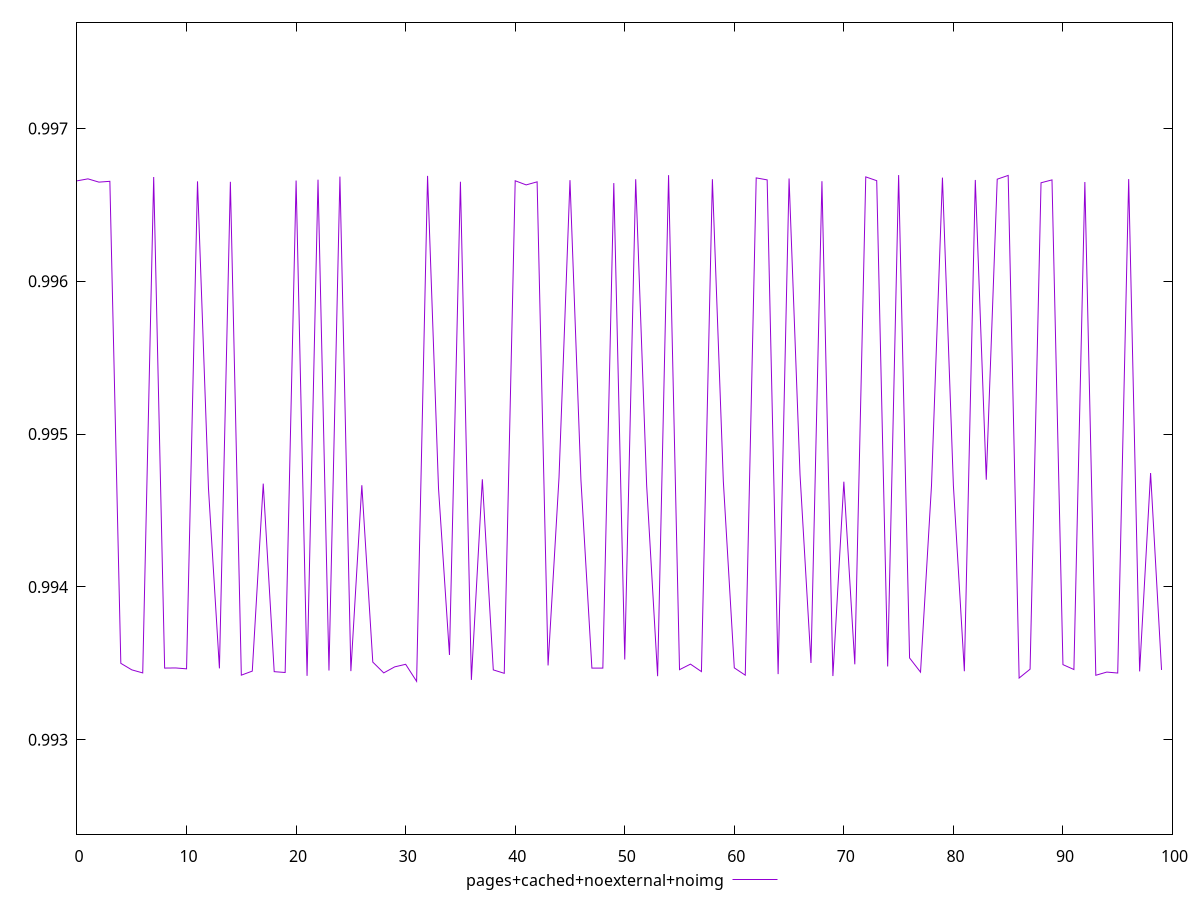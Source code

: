 $_pagesCachedNoexternalNoimg <<EOF
0.9966575960881234
0.9966707031736972
0.9966492563472706
0.9966545543799677
0.9934999261492544
0.9934572554553331
0.9934370552161329
0.9966828774892382
0.993468719027585
0.993469634140555
0.9934638596429461
0.9966542966621936
0.994645333851389
0.9934667967351338
0.9966511227320809
0.9934224190100629
0.9934489850973636
0.9946758620753855
0.9934452993374632
0.9934398245228415
0.9966594612481003
0.9934179872155042
0.9966650737814382
0.993452823504134
0.9966853400714779
0.9934489404248861
0.9946655336113257
0.9935080668814047
0.9934372297470029
0.9934767256168087
0.9934934722179931
0.9933819951670377
0.9966901204895253
0.9946450011098827
0.9935543260875191
0.9966517219387518
0.9933914538064441
0.9947044667701097
0.9934569123891518
0.9934345544188492
0.9966581717289116
0.9966311189196471
0.9966511314010891
0.9934861178355444
0.9947176311989636
0.996662361339711
0.9946996566488349
0.9934685074986979
0.9934684707865833
0.9966430556405923
0.9935247690979225
0.9966683892036908
0.9946634422631411
0.9934157678958213
0.996694735955037
0.9934583020792482
0.9934946429041321
0.9934458242112021
0.9966684831236177
0.9946901267675742
0.9934701672594406
0.9934223434656869
0.9966769657267688
0.9966639565798918
0.993429248867508
0.996673227344125
0.9947353942329357
0.9935021856178052
0.9966554010650348
0.9934164579187525
0.9946886253889637
0.9934935306250505
0.9966835403336943
0.9966586456044764
0.9934794691964124
0.9966953187287005
0.9935349554030932
0.9934421152893795
0.9946618142454944
0.996678784222717
0.9946628086818362
0.9934481949761228
0.9966633514051817
0.9947016142453036
0.9966684453399712
0.9966931342830077
0.993403593182947
0.9934615960772462
0.9966449896476518
0.996663831228846
0.9934914015807985
0.9934593249618198
0.996649878559775
0.9934216257637596
0.993442576355531
0.9934363684625531
0.9966693434266534
0.9934469798809608
0.9947455258681357
0.9934566121958883
EOF
set key outside below
set terminal pngcairo
set output "report_00006_2020-11-02T20-21-41.718Z/interactive/pages+cached+noexternal+noimg//score.png"
set yrange [0.9923819951670377:0.9976953187287005]
plot $_pagesCachedNoexternalNoimg title "pages+cached+noexternal+noimg" with line ,